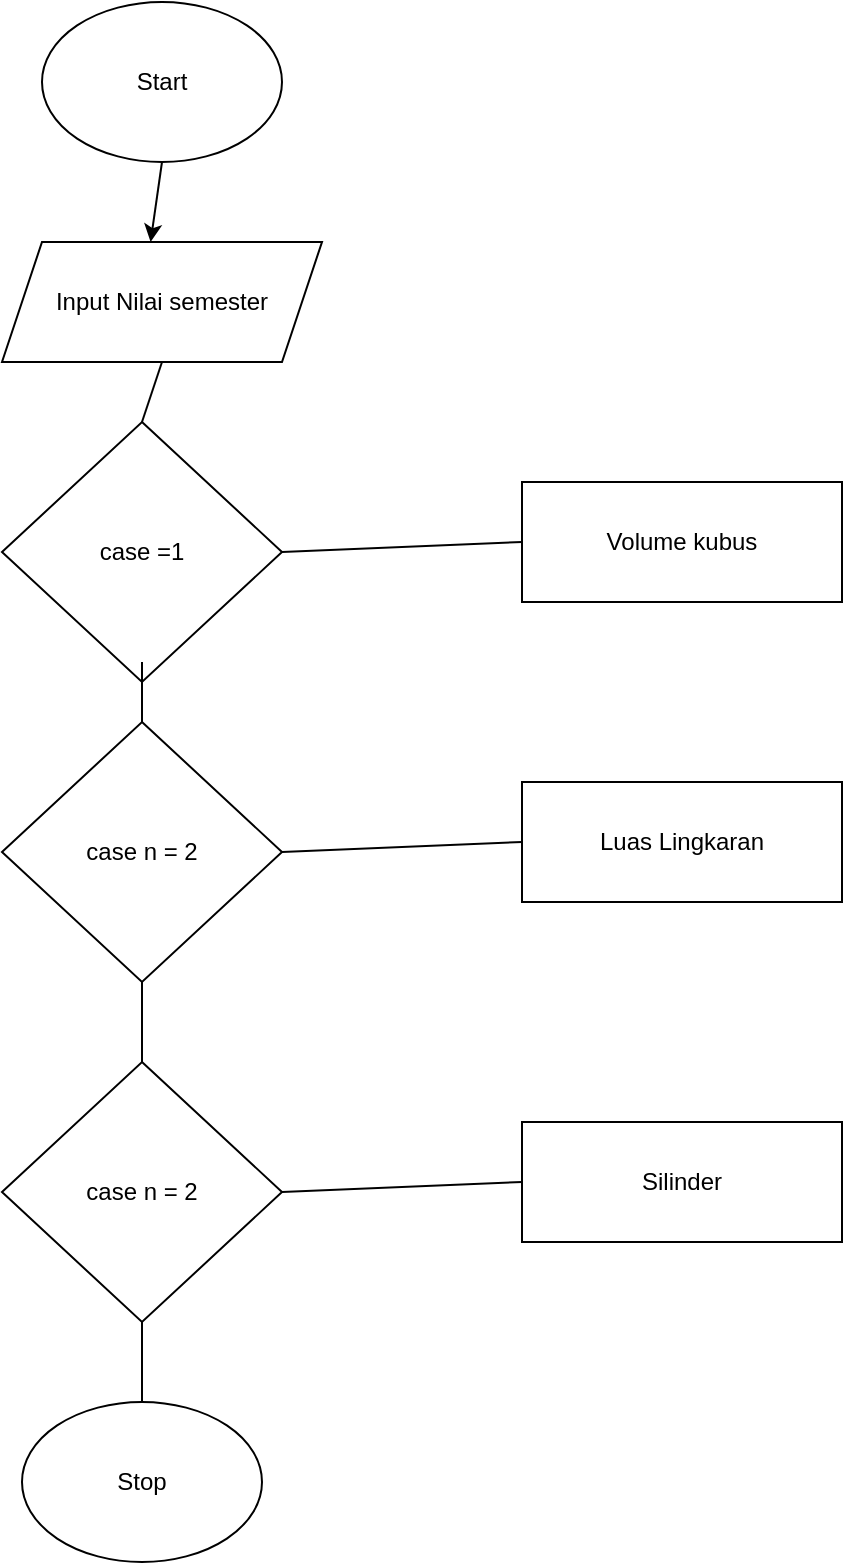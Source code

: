 <mxfile version="13.7.7" type="github">
  <diagram name="Page-1" id="74e2e168-ea6b-b213-b513-2b3c1d86103e">
    <mxGraphModel dx="2365" dy="1493" grid="1" gridSize="10" guides="1" tooltips="1" connect="1" arrows="1" fold="1" page="1" pageScale="1" pageWidth="1100" pageHeight="850" background="#ffffff" math="0" shadow="0">
      <root>
        <mxCell id="0" />
        <mxCell id="1" parent="0" />
        <mxCell id="EvnFvjP7aQ_8qb6Zba1Q-2" value="Start" style="ellipse;whiteSpace=wrap;html=1;" vertex="1" parent="1">
          <mxGeometry x="480" y="90" width="120" height="80" as="geometry" />
        </mxCell>
        <mxCell id="EvnFvjP7aQ_8qb6Zba1Q-4" value="" style="endArrow=classic;html=1;exitX=0.5;exitY=1;exitDx=0;exitDy=0;" edge="1" parent="1" source="EvnFvjP7aQ_8qb6Zba1Q-2">
          <mxGeometry width="50" height="50" relative="1" as="geometry">
            <mxPoint x="480" y="420" as="sourcePoint" />
            <mxPoint x="534.286" y="210" as="targetPoint" />
          </mxGeometry>
        </mxCell>
        <mxCell id="EvnFvjP7aQ_8qb6Zba1Q-47" value="Input Nilai semester&lt;br&gt;" style="shape=parallelogram;perimeter=parallelogramPerimeter;whiteSpace=wrap;html=1;fixedSize=1;" vertex="1" parent="1">
          <mxGeometry x="460" y="210" width="160" height="60" as="geometry" />
        </mxCell>
        <mxCell id="EvnFvjP7aQ_8qb6Zba1Q-48" value="case =1" style="rhombus;whiteSpace=wrap;html=1;" vertex="1" parent="1">
          <mxGeometry x="460" y="300" width="140" height="130" as="geometry" />
        </mxCell>
        <mxCell id="EvnFvjP7aQ_8qb6Zba1Q-50" value="case n = 2" style="rhombus;whiteSpace=wrap;html=1;" vertex="1" parent="1">
          <mxGeometry x="460" y="450" width="140" height="130" as="geometry" />
        </mxCell>
        <mxCell id="EvnFvjP7aQ_8qb6Zba1Q-51" value="case n = 2" style="rhombus;whiteSpace=wrap;html=1;" vertex="1" parent="1">
          <mxGeometry x="460" y="620" width="140" height="130" as="geometry" />
        </mxCell>
        <mxCell id="EvnFvjP7aQ_8qb6Zba1Q-55" value="" style="endArrow=none;html=1;entryX=0.5;entryY=1;entryDx=0;entryDy=0;exitX=0.5;exitY=0;exitDx=0;exitDy=0;" edge="1" parent="1" source="EvnFvjP7aQ_8qb6Zba1Q-48" target="EvnFvjP7aQ_8qb6Zba1Q-47">
          <mxGeometry width="50" height="50" relative="1" as="geometry">
            <mxPoint x="510" y="310" as="sourcePoint" />
            <mxPoint x="560" y="260" as="targetPoint" />
          </mxGeometry>
        </mxCell>
        <mxCell id="EvnFvjP7aQ_8qb6Zba1Q-56" value="" style="endArrow=none;html=1;exitX=0.5;exitY=0;exitDx=0;exitDy=0;" edge="1" parent="1" source="EvnFvjP7aQ_8qb6Zba1Q-50">
          <mxGeometry width="50" height="50" relative="1" as="geometry">
            <mxPoint x="480" y="470" as="sourcePoint" />
            <mxPoint x="530" y="420" as="targetPoint" />
          </mxGeometry>
        </mxCell>
        <mxCell id="EvnFvjP7aQ_8qb6Zba1Q-57" value="" style="endArrow=none;html=1;entryX=0.5;entryY=1;entryDx=0;entryDy=0;exitX=0.5;exitY=0;exitDx=0;exitDy=0;" edge="1" parent="1" source="EvnFvjP7aQ_8qb6Zba1Q-51" target="EvnFvjP7aQ_8qb6Zba1Q-50">
          <mxGeometry width="50" height="50" relative="1" as="geometry">
            <mxPoint x="510" y="630" as="sourcePoint" />
            <mxPoint x="560" y="580" as="targetPoint" />
          </mxGeometry>
        </mxCell>
        <mxCell id="EvnFvjP7aQ_8qb6Zba1Q-58" value="" style="endArrow=none;html=1;entryX=0.5;entryY=1;entryDx=0;entryDy=0;exitX=0.5;exitY=0;exitDx=0;exitDy=0;" edge="1" parent="1" target="EvnFvjP7aQ_8qb6Zba1Q-51">
          <mxGeometry width="50" height="50" relative="1" as="geometry">
            <mxPoint x="530" y="790" as="sourcePoint" />
            <mxPoint x="570" y="750" as="targetPoint" />
          </mxGeometry>
        </mxCell>
        <mxCell id="EvnFvjP7aQ_8qb6Zba1Q-61" value="" style="endArrow=none;html=1;exitX=1;exitY=0.5;exitDx=0;exitDy=0;" edge="1" parent="1" source="EvnFvjP7aQ_8qb6Zba1Q-48">
          <mxGeometry width="50" height="50" relative="1" as="geometry">
            <mxPoint x="600" y="290" as="sourcePoint" />
            <mxPoint x="720" y="360" as="targetPoint" />
          </mxGeometry>
        </mxCell>
        <mxCell id="EvnFvjP7aQ_8qb6Zba1Q-62" value="Volume kubus" style="rounded=0;whiteSpace=wrap;html=1;" vertex="1" parent="1">
          <mxGeometry x="720" y="330" width="160" height="60" as="geometry" />
        </mxCell>
        <mxCell id="EvnFvjP7aQ_8qb6Zba1Q-63" value="" style="endArrow=none;html=1;exitX=1;exitY=0.5;exitDx=0;exitDy=0;" edge="1" parent="1">
          <mxGeometry width="50" height="50" relative="1" as="geometry">
            <mxPoint x="600" y="515" as="sourcePoint" />
            <mxPoint x="720" y="510" as="targetPoint" />
          </mxGeometry>
        </mxCell>
        <mxCell id="EvnFvjP7aQ_8qb6Zba1Q-64" value="Luas Lingkaran" style="rounded=0;whiteSpace=wrap;html=1;" vertex="1" parent="1">
          <mxGeometry x="720" y="480" width="160" height="60" as="geometry" />
        </mxCell>
        <mxCell id="EvnFvjP7aQ_8qb6Zba1Q-66" value="" style="endArrow=none;html=1;exitX=1;exitY=0.5;exitDx=0;exitDy=0;" edge="1" parent="1">
          <mxGeometry width="50" height="50" relative="1" as="geometry">
            <mxPoint x="600" y="685" as="sourcePoint" />
            <mxPoint x="720" y="680" as="targetPoint" />
          </mxGeometry>
        </mxCell>
        <mxCell id="EvnFvjP7aQ_8qb6Zba1Q-67" value="Silinder" style="rounded=0;whiteSpace=wrap;html=1;" vertex="1" parent="1">
          <mxGeometry x="720" y="650" width="160" height="60" as="geometry" />
        </mxCell>
        <mxCell id="EvnFvjP7aQ_8qb6Zba1Q-72" value="Stop" style="ellipse;whiteSpace=wrap;html=1;" vertex="1" parent="1">
          <mxGeometry x="470" y="790" width="120" height="80" as="geometry" />
        </mxCell>
      </root>
    </mxGraphModel>
  </diagram>
</mxfile>

